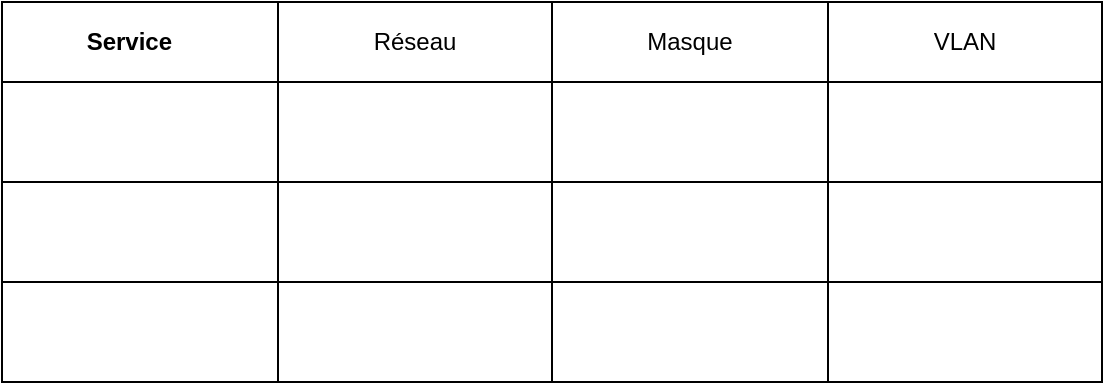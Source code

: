 <mxfile version="22.0.8" type="github">
  <diagram name="Page-1" id="OMsSIWOA8XWRd-3esaTj">
    <mxGraphModel dx="1434" dy="792" grid="1" gridSize="10" guides="1" tooltips="1" connect="1" arrows="1" fold="1" page="1" pageScale="1" pageWidth="827" pageHeight="1169" math="0" shadow="0">
      <root>
        <mxCell id="0" />
        <mxCell id="1" parent="0" />
        <mxCell id="utbTanQz5Guo_jMiKOYH-1" value="" style="shape=table;startSize=0;container=1;collapsible=0;childLayout=tableLayout;" vertex="1" parent="1">
          <mxGeometry x="140" y="210" width="550" height="190" as="geometry" />
        </mxCell>
        <mxCell id="utbTanQz5Guo_jMiKOYH-2" value="" style="shape=tableRow;horizontal=0;startSize=0;swimlaneHead=0;swimlaneBody=0;strokeColor=inherit;top=0;left=0;bottom=0;right=0;collapsible=0;dropTarget=0;fillColor=none;points=[[0,0.5],[1,0.5]];portConstraint=eastwest;" vertex="1" parent="utbTanQz5Guo_jMiKOYH-1">
          <mxGeometry width="550" height="40" as="geometry" />
        </mxCell>
        <mxCell id="utbTanQz5Guo_jMiKOYH-3" value="&lt;div align=&quot;left&quot;&gt;&lt;b&gt;Service&lt;span style=&quot;white-space: pre;&quot;&gt;&#x9;&lt;/span&gt;&lt;/b&gt;&lt;br&gt;&lt;/div&gt;" style="shape=partialRectangle;html=1;whiteSpace=wrap;connectable=0;strokeColor=inherit;overflow=hidden;fillColor=none;top=0;left=0;bottom=0;right=0;pointerEvents=1;" vertex="1" parent="utbTanQz5Guo_jMiKOYH-2">
          <mxGeometry width="138" height="40" as="geometry">
            <mxRectangle width="138" height="40" as="alternateBounds" />
          </mxGeometry>
        </mxCell>
        <mxCell id="utbTanQz5Guo_jMiKOYH-4" value="Réseau" style="shape=partialRectangle;html=1;whiteSpace=wrap;connectable=0;strokeColor=inherit;overflow=hidden;fillColor=none;top=0;left=0;bottom=0;right=0;pointerEvents=1;" vertex="1" parent="utbTanQz5Guo_jMiKOYH-2">
          <mxGeometry x="138" width="137" height="40" as="geometry">
            <mxRectangle width="137" height="40" as="alternateBounds" />
          </mxGeometry>
        </mxCell>
        <mxCell id="utbTanQz5Guo_jMiKOYH-5" value="Masque " style="shape=partialRectangle;html=1;whiteSpace=wrap;connectable=0;strokeColor=inherit;overflow=hidden;fillColor=none;top=0;left=0;bottom=0;right=0;pointerEvents=1;" vertex="1" parent="utbTanQz5Guo_jMiKOYH-2">
          <mxGeometry x="275" width="138" height="40" as="geometry">
            <mxRectangle width="138" height="40" as="alternateBounds" />
          </mxGeometry>
        </mxCell>
        <mxCell id="utbTanQz5Guo_jMiKOYH-6" value="VLAN" style="shape=partialRectangle;html=1;whiteSpace=wrap;connectable=0;strokeColor=inherit;overflow=hidden;fillColor=none;top=0;left=0;bottom=0;right=0;pointerEvents=1;" vertex="1" parent="utbTanQz5Guo_jMiKOYH-2">
          <mxGeometry x="413" width="137" height="40" as="geometry">
            <mxRectangle width="137" height="40" as="alternateBounds" />
          </mxGeometry>
        </mxCell>
        <mxCell id="utbTanQz5Guo_jMiKOYH-7" value="" style="shape=tableRow;horizontal=0;startSize=0;swimlaneHead=0;swimlaneBody=0;strokeColor=inherit;top=0;left=0;bottom=0;right=0;collapsible=0;dropTarget=0;fillColor=none;points=[[0,0.5],[1,0.5]];portConstraint=eastwest;" vertex="1" parent="utbTanQz5Guo_jMiKOYH-1">
          <mxGeometry y="40" width="550" height="50" as="geometry" />
        </mxCell>
        <mxCell id="utbTanQz5Guo_jMiKOYH-8" value="" style="shape=partialRectangle;html=1;whiteSpace=wrap;connectable=0;strokeColor=inherit;overflow=hidden;fillColor=none;top=0;left=0;bottom=0;right=0;pointerEvents=1;" vertex="1" parent="utbTanQz5Guo_jMiKOYH-7">
          <mxGeometry width="138" height="50" as="geometry">
            <mxRectangle width="138" height="50" as="alternateBounds" />
          </mxGeometry>
        </mxCell>
        <mxCell id="utbTanQz5Guo_jMiKOYH-9" value="" style="shape=partialRectangle;html=1;whiteSpace=wrap;connectable=0;strokeColor=inherit;overflow=hidden;fillColor=none;top=0;left=0;bottom=0;right=0;pointerEvents=1;" vertex="1" parent="utbTanQz5Guo_jMiKOYH-7">
          <mxGeometry x="138" width="137" height="50" as="geometry">
            <mxRectangle width="137" height="50" as="alternateBounds" />
          </mxGeometry>
        </mxCell>
        <mxCell id="utbTanQz5Guo_jMiKOYH-10" value="" style="shape=partialRectangle;html=1;whiteSpace=wrap;connectable=0;strokeColor=inherit;overflow=hidden;fillColor=none;top=0;left=0;bottom=0;right=0;pointerEvents=1;" vertex="1" parent="utbTanQz5Guo_jMiKOYH-7">
          <mxGeometry x="275" width="138" height="50" as="geometry">
            <mxRectangle width="138" height="50" as="alternateBounds" />
          </mxGeometry>
        </mxCell>
        <mxCell id="utbTanQz5Guo_jMiKOYH-11" value="" style="shape=partialRectangle;html=1;whiteSpace=wrap;connectable=0;strokeColor=inherit;overflow=hidden;fillColor=none;top=0;left=0;bottom=0;right=0;pointerEvents=1;" vertex="1" parent="utbTanQz5Guo_jMiKOYH-7">
          <mxGeometry x="413" width="137" height="50" as="geometry">
            <mxRectangle width="137" height="50" as="alternateBounds" />
          </mxGeometry>
        </mxCell>
        <mxCell id="utbTanQz5Guo_jMiKOYH-12" value="" style="shape=tableRow;horizontal=0;startSize=0;swimlaneHead=0;swimlaneBody=0;strokeColor=inherit;top=0;left=0;bottom=0;right=0;collapsible=0;dropTarget=0;fillColor=none;points=[[0,0.5],[1,0.5]];portConstraint=eastwest;" vertex="1" parent="utbTanQz5Guo_jMiKOYH-1">
          <mxGeometry y="90" width="550" height="50" as="geometry" />
        </mxCell>
        <mxCell id="utbTanQz5Guo_jMiKOYH-13" value="" style="shape=partialRectangle;html=1;whiteSpace=wrap;connectable=0;strokeColor=inherit;overflow=hidden;fillColor=none;top=0;left=0;bottom=0;right=0;pointerEvents=1;" vertex="1" parent="utbTanQz5Guo_jMiKOYH-12">
          <mxGeometry width="138" height="50" as="geometry">
            <mxRectangle width="138" height="50" as="alternateBounds" />
          </mxGeometry>
        </mxCell>
        <mxCell id="utbTanQz5Guo_jMiKOYH-14" value="" style="shape=partialRectangle;html=1;whiteSpace=wrap;connectable=0;strokeColor=inherit;overflow=hidden;fillColor=none;top=0;left=0;bottom=0;right=0;pointerEvents=1;" vertex="1" parent="utbTanQz5Guo_jMiKOYH-12">
          <mxGeometry x="138" width="137" height="50" as="geometry">
            <mxRectangle width="137" height="50" as="alternateBounds" />
          </mxGeometry>
        </mxCell>
        <mxCell id="utbTanQz5Guo_jMiKOYH-15" value="" style="shape=partialRectangle;html=1;whiteSpace=wrap;connectable=0;strokeColor=inherit;overflow=hidden;fillColor=none;top=0;left=0;bottom=0;right=0;pointerEvents=1;" vertex="1" parent="utbTanQz5Guo_jMiKOYH-12">
          <mxGeometry x="275" width="138" height="50" as="geometry">
            <mxRectangle width="138" height="50" as="alternateBounds" />
          </mxGeometry>
        </mxCell>
        <mxCell id="utbTanQz5Guo_jMiKOYH-16" value="" style="shape=partialRectangle;html=1;whiteSpace=wrap;connectable=0;strokeColor=inherit;overflow=hidden;fillColor=none;top=0;left=0;bottom=0;right=0;pointerEvents=1;" vertex="1" parent="utbTanQz5Guo_jMiKOYH-12">
          <mxGeometry x="413" width="137" height="50" as="geometry">
            <mxRectangle width="137" height="50" as="alternateBounds" />
          </mxGeometry>
        </mxCell>
        <mxCell id="utbTanQz5Guo_jMiKOYH-17" style="shape=tableRow;horizontal=0;startSize=0;swimlaneHead=0;swimlaneBody=0;strokeColor=inherit;top=0;left=0;bottom=0;right=0;collapsible=0;dropTarget=0;fillColor=none;points=[[0,0.5],[1,0.5]];portConstraint=eastwest;" vertex="1" parent="utbTanQz5Guo_jMiKOYH-1">
          <mxGeometry y="140" width="550" height="50" as="geometry" />
        </mxCell>
        <mxCell id="utbTanQz5Guo_jMiKOYH-18" style="shape=partialRectangle;html=1;whiteSpace=wrap;connectable=0;strokeColor=inherit;overflow=hidden;fillColor=none;top=0;left=0;bottom=0;right=0;pointerEvents=1;" vertex="1" parent="utbTanQz5Guo_jMiKOYH-17">
          <mxGeometry width="138" height="50" as="geometry">
            <mxRectangle width="138" height="50" as="alternateBounds" />
          </mxGeometry>
        </mxCell>
        <mxCell id="utbTanQz5Guo_jMiKOYH-19" style="shape=partialRectangle;html=1;whiteSpace=wrap;connectable=0;strokeColor=inherit;overflow=hidden;fillColor=none;top=0;left=0;bottom=0;right=0;pointerEvents=1;" vertex="1" parent="utbTanQz5Guo_jMiKOYH-17">
          <mxGeometry x="138" width="137" height="50" as="geometry">
            <mxRectangle width="137" height="50" as="alternateBounds" />
          </mxGeometry>
        </mxCell>
        <mxCell id="utbTanQz5Guo_jMiKOYH-20" style="shape=partialRectangle;html=1;whiteSpace=wrap;connectable=0;strokeColor=inherit;overflow=hidden;fillColor=none;top=0;left=0;bottom=0;right=0;pointerEvents=1;" vertex="1" parent="utbTanQz5Guo_jMiKOYH-17">
          <mxGeometry x="275" width="138" height="50" as="geometry">
            <mxRectangle width="138" height="50" as="alternateBounds" />
          </mxGeometry>
        </mxCell>
        <mxCell id="utbTanQz5Guo_jMiKOYH-21" style="shape=partialRectangle;html=1;whiteSpace=wrap;connectable=0;strokeColor=inherit;overflow=hidden;fillColor=none;top=0;left=0;bottom=0;right=0;pointerEvents=1;" vertex="1" parent="utbTanQz5Guo_jMiKOYH-17">
          <mxGeometry x="413" width="137" height="50" as="geometry">
            <mxRectangle width="137" height="50" as="alternateBounds" />
          </mxGeometry>
        </mxCell>
      </root>
    </mxGraphModel>
  </diagram>
</mxfile>
